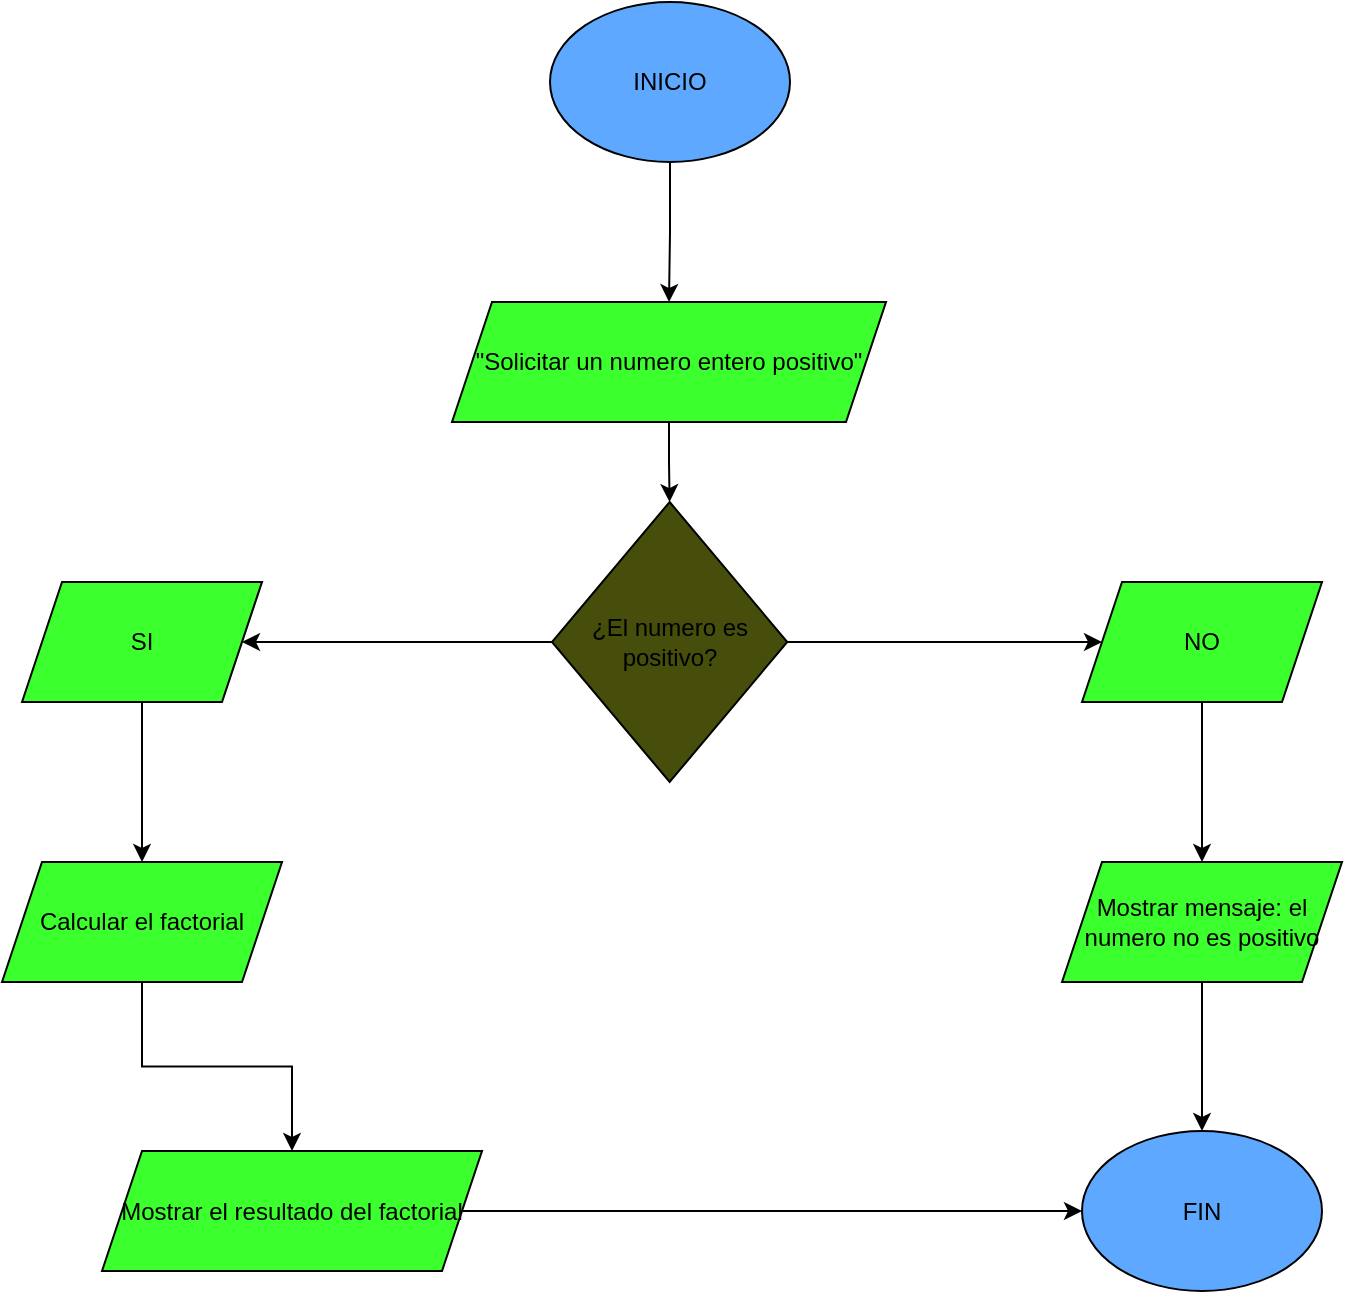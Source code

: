 <mxfile version="24.0.4" type="device">
  <diagram name="Página-1" id="ymxodWv3JMZOdaAIbzhB">
    <mxGraphModel dx="1911" dy="875" grid="1" gridSize="10" guides="1" tooltips="1" connect="1" arrows="1" fold="1" page="1" pageScale="1" pageWidth="827" pageHeight="1169" math="0" shadow="0">
      <root>
        <mxCell id="0" />
        <mxCell id="1" parent="0" />
        <mxCell id="13LjL2A3AJQ1UlK9OkIr-3" value="" style="edgeStyle=orthogonalEdgeStyle;rounded=0;orthogonalLoop=1;jettySize=auto;html=1;" edge="1" parent="1" source="13LjL2A3AJQ1UlK9OkIr-1" target="13LjL2A3AJQ1UlK9OkIr-2">
          <mxGeometry relative="1" as="geometry" />
        </mxCell>
        <mxCell id="13LjL2A3AJQ1UlK9OkIr-1" value="INICIO" style="ellipse;whiteSpace=wrap;html=1;fillColor=#5EA9FF;" vertex="1" parent="1">
          <mxGeometry x="354" y="10" width="120" height="80" as="geometry" />
        </mxCell>
        <mxCell id="13LjL2A3AJQ1UlK9OkIr-5" value="" style="edgeStyle=orthogonalEdgeStyle;rounded=0;orthogonalLoop=1;jettySize=auto;html=1;" edge="1" parent="1" source="13LjL2A3AJQ1UlK9OkIr-2" target="13LjL2A3AJQ1UlK9OkIr-4">
          <mxGeometry relative="1" as="geometry" />
        </mxCell>
        <mxCell id="13LjL2A3AJQ1UlK9OkIr-2" value="&quot;Solicitar un numero entero positivo&quot;" style="shape=parallelogram;perimeter=parallelogramPerimeter;whiteSpace=wrap;html=1;fixedSize=1;fillColor=#3CFF2E;" vertex="1" parent="1">
          <mxGeometry x="305" y="160" width="217" height="60" as="geometry" />
        </mxCell>
        <mxCell id="13LjL2A3AJQ1UlK9OkIr-7" value="" style="edgeStyle=orthogonalEdgeStyle;rounded=0;orthogonalLoop=1;jettySize=auto;html=1;" edge="1" parent="1" source="13LjL2A3AJQ1UlK9OkIr-4" target="13LjL2A3AJQ1UlK9OkIr-6">
          <mxGeometry relative="1" as="geometry" />
        </mxCell>
        <mxCell id="13LjL2A3AJQ1UlK9OkIr-9" value="" style="edgeStyle=orthogonalEdgeStyle;rounded=0;orthogonalLoop=1;jettySize=auto;html=1;" edge="1" parent="1" source="13LjL2A3AJQ1UlK9OkIr-4" target="13LjL2A3AJQ1UlK9OkIr-8">
          <mxGeometry relative="1" as="geometry" />
        </mxCell>
        <mxCell id="13LjL2A3AJQ1UlK9OkIr-4" value="¿El numero es positivo?" style="rhombus;whiteSpace=wrap;html=1;fillColor=#474D0A;" vertex="1" parent="1">
          <mxGeometry x="355" y="260" width="117.63" height="140" as="geometry" />
        </mxCell>
        <mxCell id="13LjL2A3AJQ1UlK9OkIr-11" value="" style="edgeStyle=orthogonalEdgeStyle;rounded=0;orthogonalLoop=1;jettySize=auto;html=1;" edge="1" parent="1" source="13LjL2A3AJQ1UlK9OkIr-6" target="13LjL2A3AJQ1UlK9OkIr-10">
          <mxGeometry relative="1" as="geometry" />
        </mxCell>
        <mxCell id="13LjL2A3AJQ1UlK9OkIr-6" value="SI" style="shape=parallelogram;perimeter=parallelogramPerimeter;whiteSpace=wrap;html=1;fixedSize=1;fillColor=#3CFF2E;" vertex="1" parent="1">
          <mxGeometry x="90.005" y="300" width="120" height="60" as="geometry" />
        </mxCell>
        <mxCell id="13LjL2A3AJQ1UlK9OkIr-13" value="" style="edgeStyle=orthogonalEdgeStyle;rounded=0;orthogonalLoop=1;jettySize=auto;html=1;" edge="1" parent="1" source="13LjL2A3AJQ1UlK9OkIr-8" target="13LjL2A3AJQ1UlK9OkIr-12">
          <mxGeometry relative="1" as="geometry" />
        </mxCell>
        <mxCell id="13LjL2A3AJQ1UlK9OkIr-8" value="NO" style="shape=parallelogram;perimeter=parallelogramPerimeter;whiteSpace=wrap;html=1;fixedSize=1;fillColor=#3CFF2E;" vertex="1" parent="1">
          <mxGeometry x="620.005" y="300" width="120" height="60" as="geometry" />
        </mxCell>
        <mxCell id="13LjL2A3AJQ1UlK9OkIr-15" value="" style="edgeStyle=orthogonalEdgeStyle;rounded=0;orthogonalLoop=1;jettySize=auto;html=1;" edge="1" parent="1" source="13LjL2A3AJQ1UlK9OkIr-10" target="13LjL2A3AJQ1UlK9OkIr-14">
          <mxGeometry relative="1" as="geometry" />
        </mxCell>
        <mxCell id="13LjL2A3AJQ1UlK9OkIr-10" value="Calcular el factorial" style="shape=parallelogram;perimeter=parallelogramPerimeter;whiteSpace=wrap;html=1;fixedSize=1;fillColor=#3CFF2E;" vertex="1" parent="1">
          <mxGeometry x="80" y="440" width="140.01" height="60" as="geometry" />
        </mxCell>
        <mxCell id="13LjL2A3AJQ1UlK9OkIr-17" value="" style="edgeStyle=orthogonalEdgeStyle;rounded=0;orthogonalLoop=1;jettySize=auto;html=1;" edge="1" parent="1" source="13LjL2A3AJQ1UlK9OkIr-12" target="13LjL2A3AJQ1UlK9OkIr-16">
          <mxGeometry relative="1" as="geometry" />
        </mxCell>
        <mxCell id="13LjL2A3AJQ1UlK9OkIr-12" value="Mostrar mensaje: el numero no es positivo" style="shape=parallelogram;perimeter=parallelogramPerimeter;whiteSpace=wrap;html=1;fixedSize=1;fillColor=#3CFF2E;" vertex="1" parent="1">
          <mxGeometry x="610" y="440" width="140" height="60" as="geometry" />
        </mxCell>
        <mxCell id="13LjL2A3AJQ1UlK9OkIr-18" style="edgeStyle=orthogonalEdgeStyle;rounded=0;orthogonalLoop=1;jettySize=auto;html=1;entryX=0;entryY=0.5;entryDx=0;entryDy=0;" edge="1" parent="1" source="13LjL2A3AJQ1UlK9OkIr-14" target="13LjL2A3AJQ1UlK9OkIr-16">
          <mxGeometry relative="1" as="geometry" />
        </mxCell>
        <mxCell id="13LjL2A3AJQ1UlK9OkIr-14" value="Mostrar el resultado del factorial" style="shape=parallelogram;perimeter=parallelogramPerimeter;whiteSpace=wrap;html=1;fixedSize=1;fillColor=#3CFF2E;" vertex="1" parent="1">
          <mxGeometry x="130" y="584.5" width="190" height="60" as="geometry" />
        </mxCell>
        <mxCell id="13LjL2A3AJQ1UlK9OkIr-16" value="FIN" style="ellipse;whiteSpace=wrap;html=1;fillColor=#5EA9FF;" vertex="1" parent="1">
          <mxGeometry x="620" y="574.5" width="120" height="80" as="geometry" />
        </mxCell>
      </root>
    </mxGraphModel>
  </diagram>
</mxfile>
